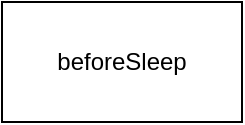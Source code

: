 <mxfile version="15.4.0" type="device"><diagram id="towyLN2vBCLJUAB8uuyY" name="第 1 页"><mxGraphModel dx="946" dy="628" grid="1" gridSize="10" guides="1" tooltips="1" connect="1" arrows="1" fold="1" page="1" pageScale="1" pageWidth="827" pageHeight="1169" math="0" shadow="0"><root><mxCell id="0"/><mxCell id="1" parent="0"/><mxCell id="doWRTsCdf5BHDVKZ9grm-1" value="&lt;pre&gt;&lt;font face=&quot;Helvetica&quot;&gt;beforeSleep&lt;/font&gt;&lt;/pre&gt;" style="rounded=0;whiteSpace=wrap;html=1;" vertex="1" parent="1"><mxGeometry x="110" y="170" width="120" height="60" as="geometry"/></mxCell></root></mxGraphModel></diagram></mxfile>